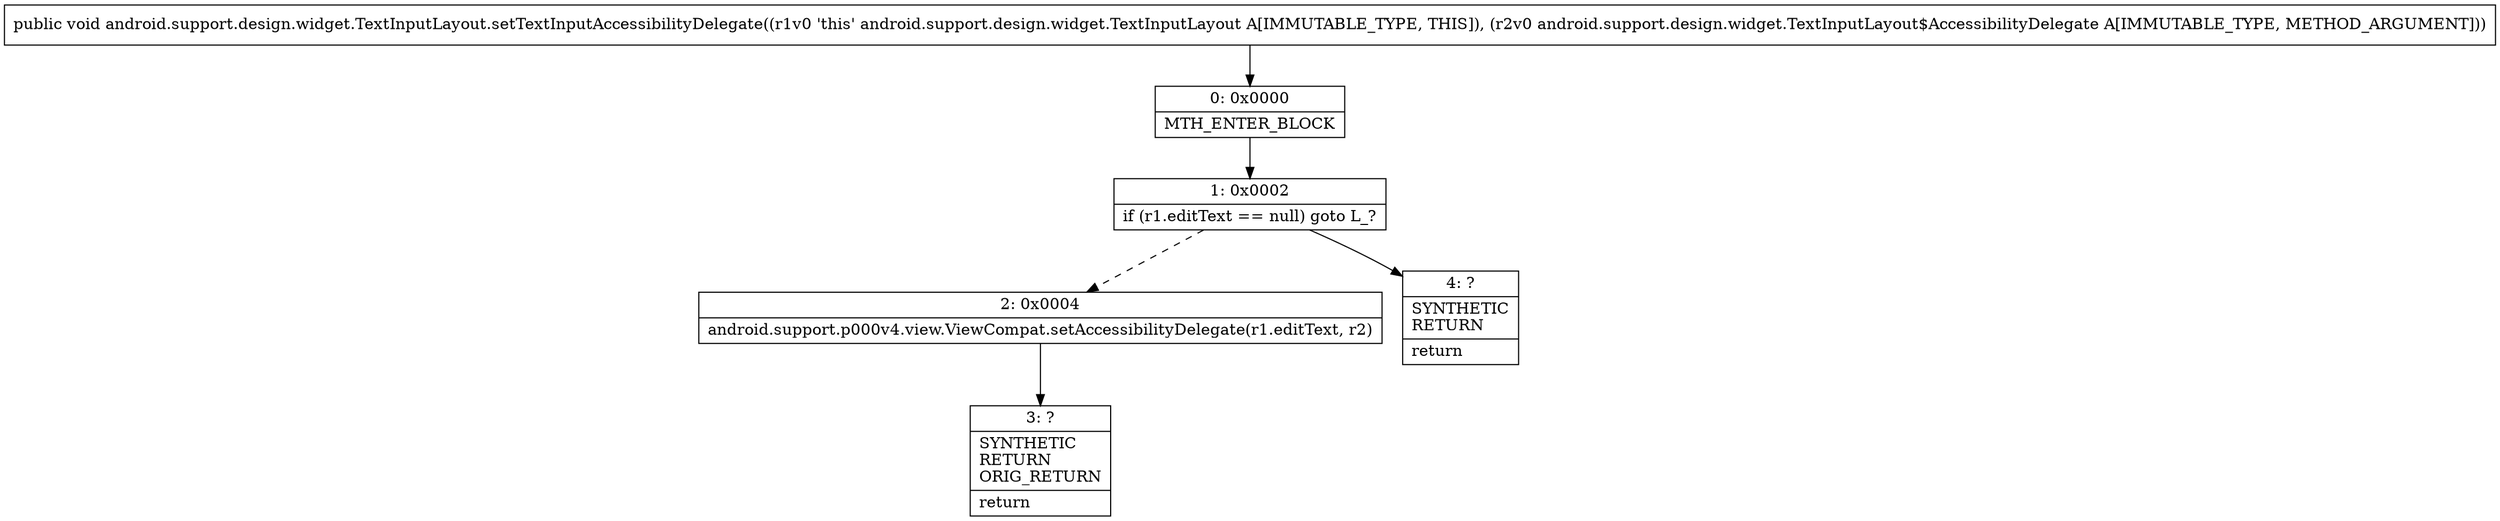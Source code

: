 digraph "CFG forandroid.support.design.widget.TextInputLayout.setTextInputAccessibilityDelegate(Landroid\/support\/design\/widget\/TextInputLayout$AccessibilityDelegate;)V" {
Node_0 [shape=record,label="{0\:\ 0x0000|MTH_ENTER_BLOCK\l}"];
Node_1 [shape=record,label="{1\:\ 0x0002|if (r1.editText == null) goto L_?\l}"];
Node_2 [shape=record,label="{2\:\ 0x0004|android.support.p000v4.view.ViewCompat.setAccessibilityDelegate(r1.editText, r2)\l}"];
Node_3 [shape=record,label="{3\:\ ?|SYNTHETIC\lRETURN\lORIG_RETURN\l|return\l}"];
Node_4 [shape=record,label="{4\:\ ?|SYNTHETIC\lRETURN\l|return\l}"];
MethodNode[shape=record,label="{public void android.support.design.widget.TextInputLayout.setTextInputAccessibilityDelegate((r1v0 'this' android.support.design.widget.TextInputLayout A[IMMUTABLE_TYPE, THIS]), (r2v0 android.support.design.widget.TextInputLayout$AccessibilityDelegate A[IMMUTABLE_TYPE, METHOD_ARGUMENT])) }"];
MethodNode -> Node_0;
Node_0 -> Node_1;
Node_1 -> Node_2[style=dashed];
Node_1 -> Node_4;
Node_2 -> Node_3;
}

